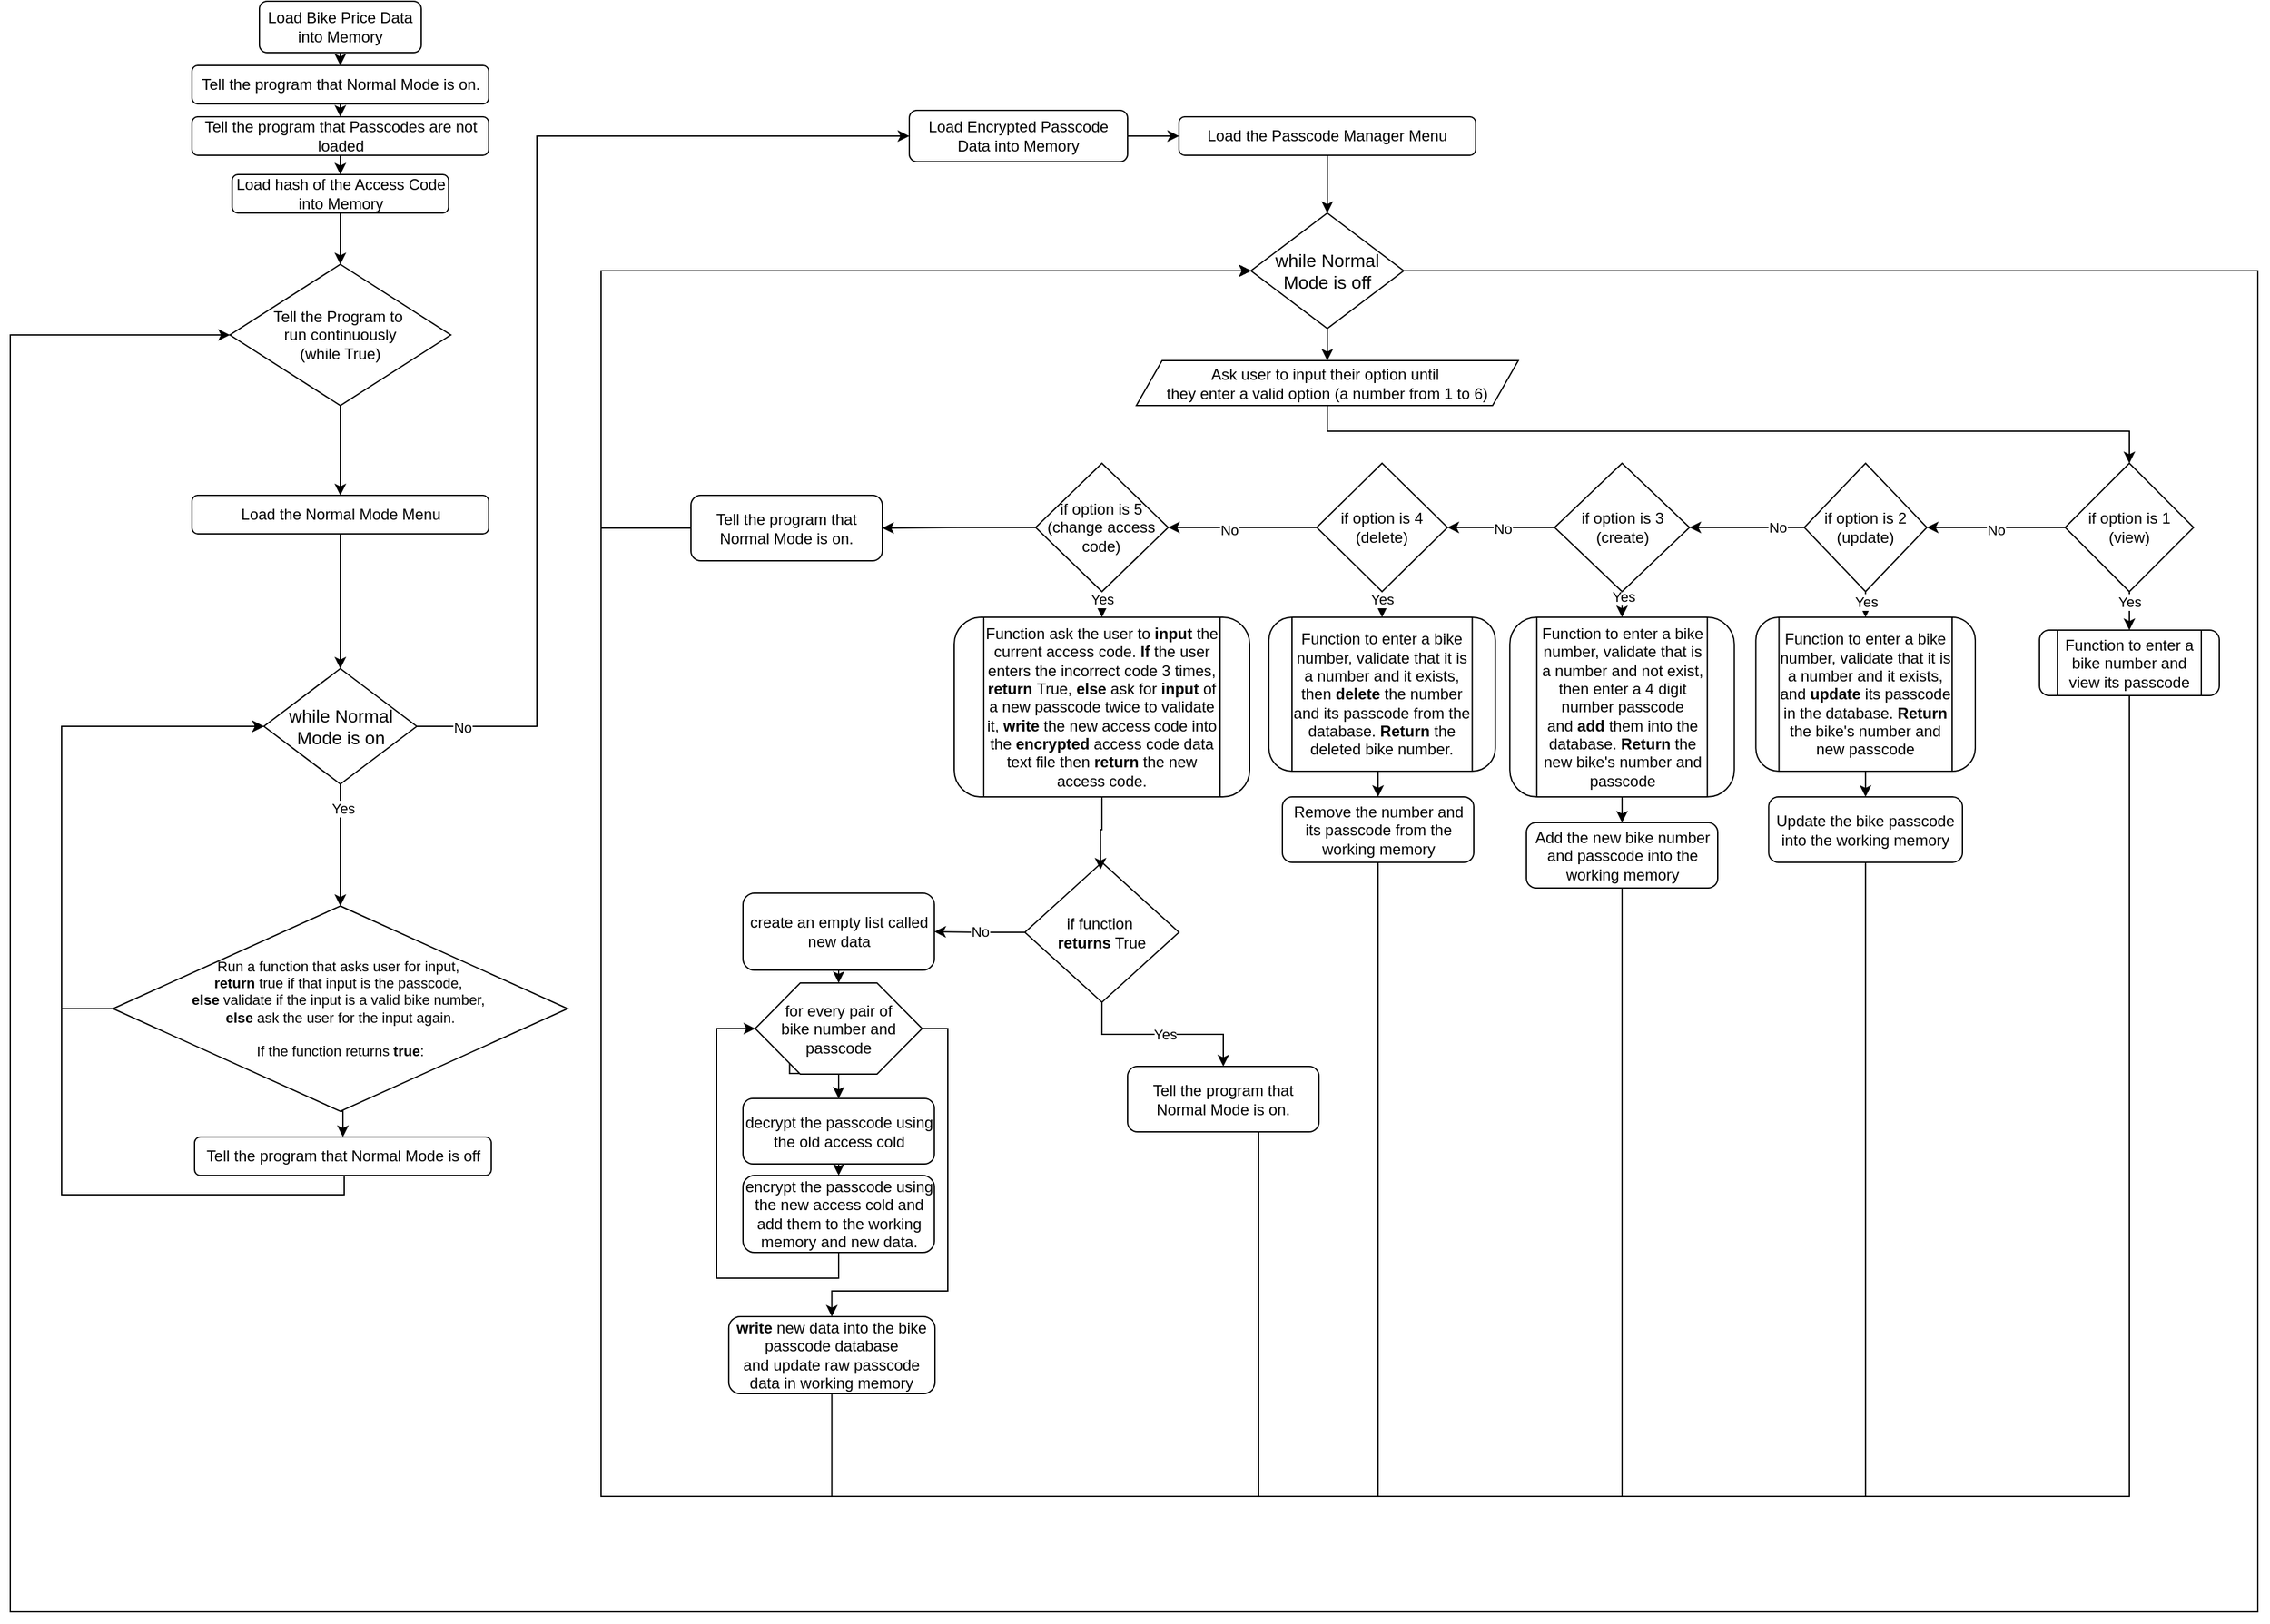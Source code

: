 <mxfile version="24.7.16">
  <diagram id="C5RBs43oDa-KdzZeNtuy" name="Page-1">
    <mxGraphModel dx="3178" dy="1653" grid="1" gridSize="10" guides="1" tooltips="1" connect="1" arrows="1" fold="1" page="1" pageScale="1" pageWidth="827" pageHeight="1169" math="0" shadow="0">
      <root>
        <mxCell id="WIyWlLk6GJQsqaUBKTNV-0" />
        <mxCell id="WIyWlLk6GJQsqaUBKTNV-1" parent="WIyWlLk6GJQsqaUBKTNV-0" />
        <mxCell id="HIrjXlR3BVrKwoBECTqW-9" style="edgeStyle=orthogonalEdgeStyle;rounded=0;orthogonalLoop=1;jettySize=auto;html=1;exitX=0.5;exitY=1;exitDx=0;exitDy=0;entryX=0.5;entryY=0;entryDx=0;entryDy=0;" parent="WIyWlLk6GJQsqaUBKTNV-1" source="HIrjXlR3BVrKwoBECTqW-4" target="HIrjXlR3BVrKwoBECTqW-8" edge="1">
          <mxGeometry relative="1" as="geometry" />
        </mxCell>
        <mxCell id="HIrjXlR3BVrKwoBECTqW-4" value="&lt;div style=&quot;font-size: 12px;&quot;&gt;&lt;font style=&quot;font-size: 12px;&quot;&gt;Tell the Program to&amp;nbsp;&lt;/font&gt;&lt;/div&gt;&lt;div style=&quot;font-size: 12px;&quot;&gt;&lt;font style=&quot;font-size: 12px;&quot;&gt;run continuously&lt;/font&gt;&lt;/div&gt;&lt;div style=&quot;font-size: 12px;&quot;&gt;&lt;font style=&quot;font-size: 12px;&quot;&gt;&lt;font style=&quot;font-size: 12px;&quot;&gt;(while True)&lt;/font&gt;&lt;font style=&quot;font-size: 12px;&quot;&gt;&lt;br&gt;&lt;/font&gt;&lt;/font&gt;&lt;/div&gt;" style="rhombus;whiteSpace=wrap;html=1;fontSize=8;" parent="WIyWlLk6GJQsqaUBKTNV-1" vertex="1">
          <mxGeometry x="251" y="320" width="172" height="110" as="geometry" />
        </mxCell>
        <mxCell id="HIrjXlR3BVrKwoBECTqW-11" style="edgeStyle=orthogonalEdgeStyle;rounded=0;orthogonalLoop=1;jettySize=auto;html=1;exitX=0.5;exitY=1;exitDx=0;exitDy=0;entryX=0.5;entryY=0;entryDx=0;entryDy=0;" parent="WIyWlLk6GJQsqaUBKTNV-1" source="HIrjXlR3BVrKwoBECTqW-8" target="HIrjXlR3BVrKwoBECTqW-10" edge="1">
          <mxGeometry relative="1" as="geometry" />
        </mxCell>
        <mxCell id="HIrjXlR3BVrKwoBECTqW-8" value="Load the Normal Mode Menu" style="rounded=1;whiteSpace=wrap;html=1;" parent="WIyWlLk6GJQsqaUBKTNV-1" vertex="1">
          <mxGeometry x="221.5" y="500" width="231" height="30" as="geometry" />
        </mxCell>
        <mxCell id="HIrjXlR3BVrKwoBECTqW-116" style="edgeStyle=orthogonalEdgeStyle;rounded=0;orthogonalLoop=1;jettySize=auto;html=1;exitX=1;exitY=0.5;exitDx=0;exitDy=0;entryX=0;entryY=0.5;entryDx=0;entryDy=0;" parent="WIyWlLk6GJQsqaUBKTNV-1" source="HIrjXlR3BVrKwoBECTqW-10" target="HIrjXlR3BVrKwoBECTqW-115" edge="1">
          <mxGeometry relative="1" as="geometry">
            <Array as="points">
              <mxPoint x="490" y="680" />
              <mxPoint x="490" y="220" />
            </Array>
          </mxGeometry>
        </mxCell>
        <mxCell id="fzmt7UQQ4SGqhCcK_248-124" value="No" style="edgeLabel;html=1;align=center;verticalAlign=middle;resizable=0;points=[];" vertex="1" connectable="0" parent="HIrjXlR3BVrKwoBECTqW-116">
          <mxGeometry x="-0.917" y="-1" relative="1" as="geometry">
            <mxPoint as="offset" />
          </mxGeometry>
        </mxCell>
        <mxCell id="fzmt7UQQ4SGqhCcK_248-6" style="edgeStyle=orthogonalEdgeStyle;rounded=0;orthogonalLoop=1;jettySize=auto;html=1;exitX=0.5;exitY=1;exitDx=0;exitDy=0;entryX=0.5;entryY=0;entryDx=0;entryDy=0;" edge="1" parent="WIyWlLk6GJQsqaUBKTNV-1" source="HIrjXlR3BVrKwoBECTqW-10" target="HIrjXlR3BVrKwoBECTqW-95">
          <mxGeometry relative="1" as="geometry" />
        </mxCell>
        <mxCell id="fzmt7UQQ4SGqhCcK_248-97" value="Yes" style="edgeLabel;html=1;align=center;verticalAlign=middle;resizable=0;points=[];" vertex="1" connectable="0" parent="fzmt7UQQ4SGqhCcK_248-6">
          <mxGeometry x="-0.604" y="2" relative="1" as="geometry">
            <mxPoint as="offset" />
          </mxGeometry>
        </mxCell>
        <mxCell id="HIrjXlR3BVrKwoBECTqW-10" value="&lt;font style=&quot;font-size: 14px;&quot;&gt;while Normal Mode is on&lt;br&gt;&lt;/font&gt;" style="rhombus;whiteSpace=wrap;html=1;fontSize=8;" parent="WIyWlLk6GJQsqaUBKTNV-1" vertex="1">
          <mxGeometry x="277.5" y="635" width="119" height="90" as="geometry" />
        </mxCell>
        <mxCell id="HIrjXlR3BVrKwoBECTqW-99" style="edgeStyle=orthogonalEdgeStyle;rounded=0;orthogonalLoop=1;jettySize=auto;html=1;exitX=0.5;exitY=1;exitDx=0;exitDy=0;entryX=0.5;entryY=0;entryDx=0;entryDy=0;" parent="WIyWlLk6GJQsqaUBKTNV-1" source="HIrjXlR3BVrKwoBECTqW-95" target="HIrjXlR3BVrKwoBECTqW-98" edge="1">
          <mxGeometry relative="1" as="geometry" />
        </mxCell>
        <mxCell id="HIrjXlR3BVrKwoBECTqW-113" style="edgeStyle=orthogonalEdgeStyle;rounded=0;orthogonalLoop=1;jettySize=auto;html=1;exitX=0;exitY=0.5;exitDx=0;exitDy=0;entryX=0;entryY=0.5;entryDx=0;entryDy=0;" parent="WIyWlLk6GJQsqaUBKTNV-1" source="HIrjXlR3BVrKwoBECTqW-95" target="HIrjXlR3BVrKwoBECTqW-10" edge="1">
          <mxGeometry relative="1" as="geometry">
            <Array as="points">
              <mxPoint x="120" y="900" />
              <mxPoint x="120" y="680" />
            </Array>
          </mxGeometry>
        </mxCell>
        <mxCell id="HIrjXlR3BVrKwoBECTqW-95" value="&lt;div style=&quot;font-size: 11px;&quot;&gt;&lt;font style=&quot;font-size: 11px;&quot;&gt;Run a function that asks user for input,&amp;nbsp;&lt;/font&gt;&lt;/div&gt;&lt;div style=&quot;font-size: 11px;&quot;&gt;&lt;font style=&quot;font-size: 11px;&quot;&gt;&lt;b&gt;return &lt;/b&gt;true if that input is the passcode,&amp;nbsp;&lt;/font&gt;&lt;/div&gt;&lt;div style=&quot;font-size: 11px;&quot;&gt;&lt;font style=&quot;font-size: 11px;&quot;&gt;&lt;b&gt;else &lt;/b&gt;validate if the input is a valid bike number,&amp;nbsp;&lt;/font&gt;&lt;/div&gt;&lt;div style=&quot;font-size: 11px;&quot;&gt;&lt;font style=&quot;font-size: 11px;&quot;&gt;&lt;b&gt;else &lt;/b&gt;ask the user for the input again.&lt;/font&gt;&lt;/div&gt;&lt;div style=&quot;font-size: 11px;&quot;&gt;&lt;font style=&quot;font-size: 11px;&quot;&gt;&lt;br&gt;&lt;/font&gt;&lt;/div&gt;&lt;div style=&quot;font-size: 11px;&quot;&gt;&lt;font style=&quot;font-size: 11px;&quot;&gt;&lt;font style=&quot;font-size: 11px;&quot;&gt;If the function returns&lt;b&gt; true&lt;/b&gt;:&lt;/font&gt;&lt;font style=&quot;font-size: 11px;&quot;&gt;&lt;br&gt;&lt;/font&gt;&lt;/font&gt;&lt;/div&gt;" style="rhombus;whiteSpace=wrap;html=1;fontSize=8;" parent="WIyWlLk6GJQsqaUBKTNV-1" vertex="1">
          <mxGeometry x="160" y="820" width="354" height="160" as="geometry" />
        </mxCell>
        <mxCell id="HIrjXlR3BVrKwoBECTqW-114" style="edgeStyle=orthogonalEdgeStyle;rounded=0;orthogonalLoop=1;jettySize=auto;html=1;exitX=0.5;exitY=1;exitDx=0;exitDy=0;entryX=0;entryY=0.5;entryDx=0;entryDy=0;" parent="WIyWlLk6GJQsqaUBKTNV-1" target="HIrjXlR3BVrKwoBECTqW-10" edge="1">
          <mxGeometry relative="1" as="geometry">
            <mxPoint x="259.98" y="555" as="targetPoint" />
            <mxPoint x="318.98" y="1025" as="sourcePoint" />
            <Array as="points">
              <mxPoint x="340" y="1025" />
              <mxPoint x="340" y="1045" />
              <mxPoint x="120" y="1045" />
              <mxPoint x="120" y="680" />
            </Array>
          </mxGeometry>
        </mxCell>
        <mxCell id="HIrjXlR3BVrKwoBECTqW-98" value="Tell the program that Normal Mode is off" style="rounded=1;whiteSpace=wrap;html=1;" parent="WIyWlLk6GJQsqaUBKTNV-1" vertex="1">
          <mxGeometry x="223.5" y="1000" width="231" height="30" as="geometry" />
        </mxCell>
        <mxCell id="fzmt7UQQ4SGqhCcK_248-114" style="edgeStyle=orthogonalEdgeStyle;rounded=0;orthogonalLoop=1;jettySize=auto;html=1;exitX=1;exitY=0.5;exitDx=0;exitDy=0;entryX=0;entryY=0.5;entryDx=0;entryDy=0;" edge="1" parent="WIyWlLk6GJQsqaUBKTNV-1" source="HIrjXlR3BVrKwoBECTqW-115" target="fzmt7UQQ4SGqhCcK_248-7">
          <mxGeometry relative="1" as="geometry" />
        </mxCell>
        <mxCell id="HIrjXlR3BVrKwoBECTqW-115" value="Load Encrypted Passcode Data into Memory" style="rounded=1;whiteSpace=wrap;html=1;" parent="WIyWlLk6GJQsqaUBKTNV-1" vertex="1">
          <mxGeometry x="780" y="200" width="170" height="40" as="geometry" />
        </mxCell>
        <mxCell id="fzmt7UQQ4SGqhCcK_248-5" style="edgeStyle=orthogonalEdgeStyle;rounded=0;orthogonalLoop=1;jettySize=auto;html=1;exitX=0.5;exitY=1;exitDx=0;exitDy=0;entryX=0.5;entryY=0;entryDx=0;entryDy=0;" edge="1" parent="WIyWlLk6GJQsqaUBKTNV-1" source="fzmt7UQQ4SGqhCcK_248-1" target="fzmt7UQQ4SGqhCcK_248-4">
          <mxGeometry relative="1" as="geometry" />
        </mxCell>
        <mxCell id="fzmt7UQQ4SGqhCcK_248-132" style="edgeStyle=orthogonalEdgeStyle;rounded=0;orthogonalLoop=1;jettySize=auto;html=1;exitX=1;exitY=0.5;exitDx=0;exitDy=0;entryX=0;entryY=0.5;entryDx=0;entryDy=0;" edge="1" parent="WIyWlLk6GJQsqaUBKTNV-1" source="fzmt7UQQ4SGqhCcK_248-1" target="HIrjXlR3BVrKwoBECTqW-4">
          <mxGeometry relative="1" as="geometry">
            <Array as="points">
              <mxPoint x="1830" y="325" />
              <mxPoint x="1830" y="1370" />
              <mxPoint x="80" y="1370" />
              <mxPoint x="80" y="375" />
            </Array>
          </mxGeometry>
        </mxCell>
        <mxCell id="fzmt7UQQ4SGqhCcK_248-1" value="&lt;font style=&quot;font-size: 14px;&quot;&gt;while Normal Mode is off&lt;br&gt;&lt;/font&gt;" style="rhombus;whiteSpace=wrap;html=1;fontSize=8;" vertex="1" parent="WIyWlLk6GJQsqaUBKTNV-1">
          <mxGeometry x="1046" y="280" width="119" height="90" as="geometry" />
        </mxCell>
        <mxCell id="fzmt7UQQ4SGqhCcK_248-11" style="edgeStyle=orthogonalEdgeStyle;rounded=0;orthogonalLoop=1;jettySize=auto;html=1;exitX=0.5;exitY=1;exitDx=0;exitDy=0;entryX=0.5;entryY=0;entryDx=0;entryDy=0;" edge="1" parent="WIyWlLk6GJQsqaUBKTNV-1" source="fzmt7UQQ4SGqhCcK_248-4" target="fzmt7UQQ4SGqhCcK_248-10">
          <mxGeometry relative="1" as="geometry">
            <Array as="points">
              <mxPoint x="1106" y="450" />
              <mxPoint x="1730" y="450" />
            </Array>
          </mxGeometry>
        </mxCell>
        <mxCell id="fzmt7UQQ4SGqhCcK_248-4" value="&lt;div&gt;Ask user to input their option until&amp;nbsp;&lt;/div&gt;&lt;div&gt;they enter a valid option (a number from 1 to 6)&lt;br&gt;&lt;/div&gt;" style="shape=parallelogram;perimeter=parallelogramPerimeter;whiteSpace=wrap;html=1;fixedSize=1;" vertex="1" parent="WIyWlLk6GJQsqaUBKTNV-1">
          <mxGeometry x="956.81" y="395" width="297.37" height="35" as="geometry" />
        </mxCell>
        <mxCell id="fzmt7UQQ4SGqhCcK_248-9" style="edgeStyle=orthogonalEdgeStyle;rounded=0;orthogonalLoop=1;jettySize=auto;html=1;exitX=0.5;exitY=1;exitDx=0;exitDy=0;" edge="1" parent="WIyWlLk6GJQsqaUBKTNV-1" source="fzmt7UQQ4SGqhCcK_248-7" target="fzmt7UQQ4SGqhCcK_248-1">
          <mxGeometry relative="1" as="geometry" />
        </mxCell>
        <mxCell id="fzmt7UQQ4SGqhCcK_248-7" value="Load the Passcode Manager Menu" style="rounded=1;whiteSpace=wrap;html=1;" vertex="1" parent="WIyWlLk6GJQsqaUBKTNV-1">
          <mxGeometry x="989.99" y="205" width="231" height="30" as="geometry" />
        </mxCell>
        <mxCell id="fzmt7UQQ4SGqhCcK_248-13" style="edgeStyle=orthogonalEdgeStyle;rounded=0;orthogonalLoop=1;jettySize=auto;html=1;exitX=0;exitY=0.5;exitDx=0;exitDy=0;entryX=1;entryY=0.5;entryDx=0;entryDy=0;" edge="1" parent="WIyWlLk6GJQsqaUBKTNV-1" source="fzmt7UQQ4SGqhCcK_248-10" target="fzmt7UQQ4SGqhCcK_248-12">
          <mxGeometry relative="1" as="geometry" />
        </mxCell>
        <mxCell id="fzmt7UQQ4SGqhCcK_248-102" value="No" style="edgeLabel;html=1;align=center;verticalAlign=middle;resizable=0;points=[];" vertex="1" connectable="0" parent="fzmt7UQQ4SGqhCcK_248-13">
          <mxGeometry x="0.007" y="2" relative="1" as="geometry">
            <mxPoint as="offset" />
          </mxGeometry>
        </mxCell>
        <mxCell id="fzmt7UQQ4SGqhCcK_248-25" style="edgeStyle=orthogonalEdgeStyle;rounded=0;orthogonalLoop=1;jettySize=auto;html=1;exitX=0.5;exitY=1;exitDx=0;exitDy=0;entryX=0.5;entryY=0;entryDx=0;entryDy=0;" edge="1" parent="WIyWlLk6GJQsqaUBKTNV-1" source="fzmt7UQQ4SGqhCcK_248-10" target="fzmt7UQQ4SGqhCcK_248-22">
          <mxGeometry relative="1" as="geometry" />
        </mxCell>
        <mxCell id="fzmt7UQQ4SGqhCcK_248-103" value="Yes" style="edgeLabel;html=1;align=center;verticalAlign=middle;resizable=0;points=[];" vertex="1" connectable="0" parent="fzmt7UQQ4SGqhCcK_248-25">
          <mxGeometry x="-0.51" relative="1" as="geometry">
            <mxPoint as="offset" />
          </mxGeometry>
        </mxCell>
        <mxCell id="fzmt7UQQ4SGqhCcK_248-10" value="if option is 1&lt;br&gt;(view)" style="rhombus;whiteSpace=wrap;html=1;" vertex="1" parent="WIyWlLk6GJQsqaUBKTNV-1">
          <mxGeometry x="1680" y="475" width="100" height="100" as="geometry" />
        </mxCell>
        <mxCell id="fzmt7UQQ4SGqhCcK_248-18" style="edgeStyle=orthogonalEdgeStyle;rounded=0;orthogonalLoop=1;jettySize=auto;html=1;exitX=0;exitY=0.5;exitDx=0;exitDy=0;entryX=1;entryY=0.5;entryDx=0;entryDy=0;" edge="1" parent="WIyWlLk6GJQsqaUBKTNV-1" source="fzmt7UQQ4SGqhCcK_248-12" target="fzmt7UQQ4SGqhCcK_248-14">
          <mxGeometry relative="1" as="geometry" />
        </mxCell>
        <mxCell id="fzmt7UQQ4SGqhCcK_248-101" value="No" style="edgeLabel;html=1;align=center;verticalAlign=middle;resizable=0;points=[];" vertex="1" connectable="0" parent="fzmt7UQQ4SGqhCcK_248-18">
          <mxGeometry x="-0.54" relative="1" as="geometry">
            <mxPoint x="-1" as="offset" />
          </mxGeometry>
        </mxCell>
        <mxCell id="fzmt7UQQ4SGqhCcK_248-31" style="edgeStyle=orthogonalEdgeStyle;rounded=0;orthogonalLoop=1;jettySize=auto;html=1;exitX=0.5;exitY=1;exitDx=0;exitDy=0;entryX=0.5;entryY=0;entryDx=0;entryDy=0;" edge="1" parent="WIyWlLk6GJQsqaUBKTNV-1" source="fzmt7UQQ4SGqhCcK_248-12" target="fzmt7UQQ4SGqhCcK_248-27">
          <mxGeometry relative="1" as="geometry" />
        </mxCell>
        <mxCell id="fzmt7UQQ4SGqhCcK_248-104" value="Yes" style="edgeLabel;html=1;align=center;verticalAlign=middle;resizable=0;points=[];" vertex="1" connectable="0" parent="fzmt7UQQ4SGqhCcK_248-31">
          <mxGeometry x="-0.265" relative="1" as="geometry">
            <mxPoint as="offset" />
          </mxGeometry>
        </mxCell>
        <mxCell id="fzmt7UQQ4SGqhCcK_248-12" value="if option is 2&lt;br&gt;(update)" style="rhombus;whiteSpace=wrap;html=1;" vertex="1" parent="WIyWlLk6GJQsqaUBKTNV-1">
          <mxGeometry x="1476.89" y="475" width="95.41" height="100" as="geometry" />
        </mxCell>
        <mxCell id="fzmt7UQQ4SGqhCcK_248-19" style="edgeStyle=orthogonalEdgeStyle;rounded=0;orthogonalLoop=1;jettySize=auto;html=1;exitX=0;exitY=0.5;exitDx=0;exitDy=0;entryX=1;entryY=0.5;entryDx=0;entryDy=0;" edge="1" parent="WIyWlLk6GJQsqaUBKTNV-1" source="fzmt7UQQ4SGqhCcK_248-14" target="fzmt7UQQ4SGqhCcK_248-15">
          <mxGeometry relative="1" as="geometry" />
        </mxCell>
        <mxCell id="fzmt7UQQ4SGqhCcK_248-98" value="No" style="edgeLabel;html=1;align=center;verticalAlign=middle;resizable=0;points=[];" vertex="1" connectable="0" parent="fzmt7UQQ4SGqhCcK_248-19">
          <mxGeometry x="-0.035" y="1" relative="1" as="geometry">
            <mxPoint as="offset" />
          </mxGeometry>
        </mxCell>
        <mxCell id="fzmt7UQQ4SGqhCcK_248-35" style="edgeStyle=orthogonalEdgeStyle;rounded=0;orthogonalLoop=1;jettySize=auto;html=1;exitX=0.5;exitY=1;exitDx=0;exitDy=0;entryX=0.5;entryY=0;entryDx=0;entryDy=0;" edge="1" parent="WIyWlLk6GJQsqaUBKTNV-1" source="fzmt7UQQ4SGqhCcK_248-14" target="fzmt7UQQ4SGqhCcK_248-34">
          <mxGeometry relative="1" as="geometry" />
        </mxCell>
        <mxCell id="fzmt7UQQ4SGqhCcK_248-105" value="Yes" style="edgeLabel;html=1;align=center;verticalAlign=middle;resizable=0;points=[];" vertex="1" connectable="0" parent="fzmt7UQQ4SGqhCcK_248-35">
          <mxGeometry x="-0.618" y="1" relative="1" as="geometry">
            <mxPoint as="offset" />
          </mxGeometry>
        </mxCell>
        <mxCell id="fzmt7UQQ4SGqhCcK_248-14" value="if option is 3&lt;br&gt;(create)" style="rhombus;whiteSpace=wrap;html=1;" vertex="1" parent="WIyWlLk6GJQsqaUBKTNV-1">
          <mxGeometry x="1282.5" y="475" width="105" height="100" as="geometry" />
        </mxCell>
        <mxCell id="fzmt7UQQ4SGqhCcK_248-40" style="edgeStyle=orthogonalEdgeStyle;rounded=0;orthogonalLoop=1;jettySize=auto;html=1;exitX=0.5;exitY=1;exitDx=0;exitDy=0;entryX=0.5;entryY=0;entryDx=0;entryDy=0;" edge="1" parent="WIyWlLk6GJQsqaUBKTNV-1" source="fzmt7UQQ4SGqhCcK_248-15" target="fzmt7UQQ4SGqhCcK_248-39">
          <mxGeometry relative="1" as="geometry" />
        </mxCell>
        <mxCell id="fzmt7UQQ4SGqhCcK_248-106" value="Yes" style="edgeLabel;html=1;align=center;verticalAlign=middle;resizable=0;points=[];" vertex="1" connectable="0" parent="fzmt7UQQ4SGqhCcK_248-40">
          <mxGeometry x="-0.382" relative="1" as="geometry">
            <mxPoint as="offset" />
          </mxGeometry>
        </mxCell>
        <mxCell id="fzmt7UQQ4SGqhCcK_248-44" style="edgeStyle=orthogonalEdgeStyle;rounded=0;orthogonalLoop=1;jettySize=auto;html=1;exitX=0;exitY=0.5;exitDx=0;exitDy=0;entryX=1;entryY=0.5;entryDx=0;entryDy=0;" edge="1" parent="WIyWlLk6GJQsqaUBKTNV-1" source="fzmt7UQQ4SGqhCcK_248-15" target="fzmt7UQQ4SGqhCcK_248-16">
          <mxGeometry relative="1" as="geometry" />
        </mxCell>
        <mxCell id="fzmt7UQQ4SGqhCcK_248-99" value="No" style="edgeLabel;html=1;align=center;verticalAlign=middle;resizable=0;points=[];" vertex="1" connectable="0" parent="fzmt7UQQ4SGqhCcK_248-44">
          <mxGeometry x="0.175" y="2" relative="1" as="geometry">
            <mxPoint as="offset" />
          </mxGeometry>
        </mxCell>
        <mxCell id="fzmt7UQQ4SGqhCcK_248-15" value="if option is 4&lt;br&gt;(delete)" style="rhombus;whiteSpace=wrap;html=1;" vertex="1" parent="WIyWlLk6GJQsqaUBKTNV-1">
          <mxGeometry x="1097.24" y="475" width="101.84" height="100" as="geometry" />
        </mxCell>
        <mxCell id="fzmt7UQQ4SGqhCcK_248-66" style="edgeStyle=orthogonalEdgeStyle;rounded=0;orthogonalLoop=1;jettySize=auto;html=1;exitX=0.5;exitY=1;exitDx=0;exitDy=0;entryX=0.5;entryY=0;entryDx=0;entryDy=0;" edge="1" parent="WIyWlLk6GJQsqaUBKTNV-1" source="fzmt7UQQ4SGqhCcK_248-16" target="fzmt7UQQ4SGqhCcK_248-51">
          <mxGeometry relative="1" as="geometry" />
        </mxCell>
        <mxCell id="fzmt7UQQ4SGqhCcK_248-107" value="Yes" style="edgeLabel;html=1;align=center;verticalAlign=middle;resizable=0;points=[];" vertex="1" connectable="0" parent="fzmt7UQQ4SGqhCcK_248-66">
          <mxGeometry x="-0.382" relative="1" as="geometry">
            <mxPoint as="offset" />
          </mxGeometry>
        </mxCell>
        <mxCell id="fzmt7UQQ4SGqhCcK_248-129" style="edgeStyle=orthogonalEdgeStyle;rounded=0;orthogonalLoop=1;jettySize=auto;html=1;exitX=0;exitY=0.5;exitDx=0;exitDy=0;entryX=1;entryY=0.5;entryDx=0;entryDy=0;" edge="1" parent="WIyWlLk6GJQsqaUBKTNV-1" source="fzmt7UQQ4SGqhCcK_248-16" target="fzmt7UQQ4SGqhCcK_248-128">
          <mxGeometry relative="1" as="geometry" />
        </mxCell>
        <mxCell id="fzmt7UQQ4SGqhCcK_248-16" value="&lt;div&gt;if option is 5&lt;/div&gt;&lt;div&gt;(change access code)&lt;br&gt;&lt;/div&gt;" style="rhombus;whiteSpace=wrap;html=1;" vertex="1" parent="WIyWlLk6GJQsqaUBKTNV-1">
          <mxGeometry x="878.41" y="475" width="103.19" height="100" as="geometry" />
        </mxCell>
        <mxCell id="fzmt7UQQ4SGqhCcK_248-117" style="edgeStyle=orthogonalEdgeStyle;rounded=0;orthogonalLoop=1;jettySize=auto;html=1;exitX=0.5;exitY=1;exitDx=0;exitDy=0;entryX=0;entryY=0.5;entryDx=0;entryDy=0;" edge="1" parent="WIyWlLk6GJQsqaUBKTNV-1" source="fzmt7UQQ4SGqhCcK_248-22" target="fzmt7UQQ4SGqhCcK_248-1">
          <mxGeometry relative="1" as="geometry">
            <Array as="points">
              <mxPoint x="1730" y="1280" />
              <mxPoint x="540" y="1280" />
              <mxPoint x="540" y="325" />
            </Array>
          </mxGeometry>
        </mxCell>
        <mxCell id="fzmt7UQQ4SGqhCcK_248-22" value="Function to enter a bike number and view its passcode" style="rounded=1;whiteSpace=wrap;html=1;shape=process;backgroundOutline=1;" vertex="1" parent="WIyWlLk6GJQsqaUBKTNV-1">
          <mxGeometry x="1660" y="605" width="140" height="51" as="geometry" />
        </mxCell>
        <mxCell id="fzmt7UQQ4SGqhCcK_248-30" style="edgeStyle=orthogonalEdgeStyle;rounded=0;orthogonalLoop=1;jettySize=auto;html=1;exitX=0.5;exitY=1;exitDx=0;exitDy=0;entryX=0.5;entryY=0;entryDx=0;entryDy=0;" edge="1" parent="WIyWlLk6GJQsqaUBKTNV-1" source="fzmt7UQQ4SGqhCcK_248-27" target="fzmt7UQQ4SGqhCcK_248-29">
          <mxGeometry relative="1" as="geometry" />
        </mxCell>
        <mxCell id="fzmt7UQQ4SGqhCcK_248-27" value="Function to enter a bike number, validate that it is a number and it exists, and &lt;b&gt;update&lt;/b&gt; its passcode&lt;b&gt; &lt;/b&gt;in&lt;b&gt; &lt;/b&gt;the database. &lt;b&gt;Return&lt;/b&gt; the bike&#39;s number and new passcode " style="rounded=1;whiteSpace=wrap;html=1;shape=process;backgroundOutline=1;" vertex="1" parent="WIyWlLk6GJQsqaUBKTNV-1">
          <mxGeometry x="1439.18" y="595" width="170.82" height="120" as="geometry" />
        </mxCell>
        <mxCell id="fzmt7UQQ4SGqhCcK_248-118" style="edgeStyle=orthogonalEdgeStyle;rounded=0;orthogonalLoop=1;jettySize=auto;html=1;exitX=0.5;exitY=1;exitDx=0;exitDy=0;entryX=0;entryY=0.5;entryDx=0;entryDy=0;" edge="1" parent="WIyWlLk6GJQsqaUBKTNV-1" source="fzmt7UQQ4SGqhCcK_248-29" target="fzmt7UQQ4SGqhCcK_248-1">
          <mxGeometry relative="1" as="geometry">
            <Array as="points">
              <mxPoint x="1525" y="1280" />
              <mxPoint x="540" y="1280" />
              <mxPoint x="540" y="325" />
            </Array>
          </mxGeometry>
        </mxCell>
        <mxCell id="fzmt7UQQ4SGqhCcK_248-29" value="Update the bike passcode into the working memory" style="rounded=1;whiteSpace=wrap;html=1;" vertex="1" parent="WIyWlLk6GJQsqaUBKTNV-1">
          <mxGeometry x="1449.18" y="735" width="150.82" height="51" as="geometry" />
        </mxCell>
        <mxCell id="fzmt7UQQ4SGqhCcK_248-37" style="edgeStyle=orthogonalEdgeStyle;rounded=0;orthogonalLoop=1;jettySize=auto;html=1;exitX=0.5;exitY=1;exitDx=0;exitDy=0;entryX=0.5;entryY=0;entryDx=0;entryDy=0;" edge="1" parent="WIyWlLk6GJQsqaUBKTNV-1" source="fzmt7UQQ4SGqhCcK_248-34" target="fzmt7UQQ4SGqhCcK_248-36">
          <mxGeometry relative="1" as="geometry" />
        </mxCell>
        <mxCell id="fzmt7UQQ4SGqhCcK_248-34" value="Function to enter a bike number, validate that is a number and not exist, then enter a 4 digit number passcode and&amp;nbsp;&lt;b&gt;add&lt;/b&gt; them into the database. &lt;b&gt;Return&lt;/b&gt; the new bike&#39;s number and passcode   " style="rounded=1;whiteSpace=wrap;html=1;shape=process;backgroundOutline=1;" vertex="1" parent="WIyWlLk6GJQsqaUBKTNV-1">
          <mxGeometry x="1247.62" y="595" width="174.75" height="140" as="geometry" />
        </mxCell>
        <mxCell id="fzmt7UQQ4SGqhCcK_248-122" style="edgeStyle=orthogonalEdgeStyle;rounded=0;orthogonalLoop=1;jettySize=auto;html=1;exitX=0.5;exitY=1;exitDx=0;exitDy=0;entryX=0;entryY=0.5;entryDx=0;entryDy=0;" edge="1" parent="WIyWlLk6GJQsqaUBKTNV-1" source="fzmt7UQQ4SGqhCcK_248-36" target="fzmt7UQQ4SGqhCcK_248-1">
          <mxGeometry relative="1" as="geometry">
            <Array as="points">
              <mxPoint x="1335" y="1280" />
              <mxPoint x="540" y="1280" />
              <mxPoint x="540" y="325" />
            </Array>
          </mxGeometry>
        </mxCell>
        <mxCell id="fzmt7UQQ4SGqhCcK_248-36" value="Add the new bike number and passcode into the working memory" style="rounded=1;whiteSpace=wrap;html=1;" vertex="1" parent="WIyWlLk6GJQsqaUBKTNV-1">
          <mxGeometry x="1260.5" y="755" width="149" height="51" as="geometry" />
        </mxCell>
        <mxCell id="fzmt7UQQ4SGqhCcK_248-43" style="edgeStyle=orthogonalEdgeStyle;rounded=0;orthogonalLoop=1;jettySize=auto;html=1;exitX=0.5;exitY=1;exitDx=0;exitDy=0;entryX=0.5;entryY=0;entryDx=0;entryDy=0;" edge="1" parent="WIyWlLk6GJQsqaUBKTNV-1">
          <mxGeometry relative="1" as="geometry">
            <mxPoint x="1144.085" y="765" as="sourcePoint" />
            <mxPoint x="1140.93" y="785" as="targetPoint" />
          </mxGeometry>
        </mxCell>
        <mxCell id="fzmt7UQQ4SGqhCcK_248-120" style="edgeStyle=orthogonalEdgeStyle;rounded=0;orthogonalLoop=1;jettySize=auto;html=1;exitX=0.5;exitY=1;exitDx=0;exitDy=0;entryX=0.5;entryY=0;entryDx=0;entryDy=0;" edge="1" parent="WIyWlLk6GJQsqaUBKTNV-1" source="fzmt7UQQ4SGqhCcK_248-39" target="fzmt7UQQ4SGqhCcK_248-42">
          <mxGeometry relative="1" as="geometry" />
        </mxCell>
        <mxCell id="fzmt7UQQ4SGqhCcK_248-39" value="Function to enter a bike number, validate that it is a number and it exists, then &lt;b&gt;delete&lt;/b&gt; the number and its passcode from the database. &lt;b&gt;Return&lt;/b&gt; the deleted bike number.  " style="rounded=1;whiteSpace=wrap;html=1;shape=process;backgroundOutline=1;" vertex="1" parent="WIyWlLk6GJQsqaUBKTNV-1">
          <mxGeometry x="1060" y="595" width="176.31" height="120" as="geometry" />
        </mxCell>
        <mxCell id="fzmt7UQQ4SGqhCcK_248-121" style="edgeStyle=orthogonalEdgeStyle;rounded=0;orthogonalLoop=1;jettySize=auto;html=1;exitX=0.5;exitY=1;exitDx=0;exitDy=0;entryX=0;entryY=0.5;entryDx=0;entryDy=0;" edge="1" parent="WIyWlLk6GJQsqaUBKTNV-1" source="fzmt7UQQ4SGqhCcK_248-42" target="fzmt7UQQ4SGqhCcK_248-1">
          <mxGeometry relative="1" as="geometry">
            <Array as="points">
              <mxPoint x="1145" y="1280" />
              <mxPoint x="540" y="1280" />
              <mxPoint x="540" y="325" />
            </Array>
          </mxGeometry>
        </mxCell>
        <mxCell id="fzmt7UQQ4SGqhCcK_248-42" value="Remove the number and its passcode from the working memory" style="rounded=1;whiteSpace=wrap;html=1;" vertex="1" parent="WIyWlLk6GJQsqaUBKTNV-1">
          <mxGeometry x="1070.5" y="735" width="149" height="51" as="geometry" />
        </mxCell>
        <mxCell id="fzmt7UQQ4SGqhCcK_248-51" value="Function ask the user to &lt;b&gt;input&lt;/b&gt; the current access code.&lt;b&gt; If&lt;/b&gt; the user enters the incorrect code 3 times, &lt;b&gt;return &lt;/b&gt;True, &lt;b&gt;else &lt;/b&gt;ask for &lt;b&gt;input&lt;/b&gt; of a new passcode twice to validate it, &lt;b&gt;write&lt;/b&gt; the new access code into the &lt;b&gt;encrypted &lt;/b&gt;access code data text file then &lt;b&gt;return &lt;/b&gt;the new access code." style="rounded=1;whiteSpace=wrap;html=1;shape=process;backgroundOutline=1;" vertex="1" parent="WIyWlLk6GJQsqaUBKTNV-1">
          <mxGeometry x="815" y="595" width="230" height="140" as="geometry" />
        </mxCell>
        <mxCell id="fzmt7UQQ4SGqhCcK_248-70" style="edgeStyle=orthogonalEdgeStyle;rounded=0;orthogonalLoop=1;jettySize=auto;html=1;exitX=0.5;exitY=1;exitDx=0;exitDy=0;entryX=0.5;entryY=0;entryDx=0;entryDy=0;" edge="1" parent="WIyWlLk6GJQsqaUBKTNV-1" source="fzmt7UQQ4SGqhCcK_248-67" target="fzmt7UQQ4SGqhCcK_248-69">
          <mxGeometry relative="1" as="geometry" />
        </mxCell>
        <mxCell id="fzmt7UQQ4SGqhCcK_248-96" value="Yes" style="edgeLabel;html=1;align=center;verticalAlign=middle;resizable=0;points=[];" vertex="1" connectable="0" parent="fzmt7UQQ4SGqhCcK_248-70">
          <mxGeometry x="0.015" relative="1" as="geometry">
            <mxPoint as="offset" />
          </mxGeometry>
        </mxCell>
        <mxCell id="fzmt7UQQ4SGqhCcK_248-133" value="No" style="edgeStyle=orthogonalEdgeStyle;rounded=0;orthogonalLoop=1;jettySize=auto;html=1;exitX=0;exitY=0.5;exitDx=0;exitDy=0;" edge="1" parent="WIyWlLk6GJQsqaUBKTNV-1" source="fzmt7UQQ4SGqhCcK_248-67" target="fzmt7UQQ4SGqhCcK_248-83">
          <mxGeometry relative="1" as="geometry" />
        </mxCell>
        <mxCell id="fzmt7UQQ4SGqhCcK_248-67" value="&lt;div&gt;if function&lt;b&gt;&amp;nbsp;&lt;/b&gt;&lt;/div&gt;&lt;div&gt;&lt;b&gt;returns&lt;/b&gt; True&lt;/div&gt;" style="rhombus;whiteSpace=wrap;html=1;" vertex="1" parent="WIyWlLk6GJQsqaUBKTNV-1">
          <mxGeometry x="870.01" y="786" width="120" height="109" as="geometry" />
        </mxCell>
        <mxCell id="fzmt7UQQ4SGqhCcK_248-125" style="edgeStyle=orthogonalEdgeStyle;rounded=0;orthogonalLoop=1;jettySize=auto;html=1;exitX=0.5;exitY=1;exitDx=0;exitDy=0;entryX=0;entryY=0.5;entryDx=0;entryDy=0;" edge="1" parent="WIyWlLk6GJQsqaUBKTNV-1" source="fzmt7UQQ4SGqhCcK_248-69" target="fzmt7UQQ4SGqhCcK_248-1">
          <mxGeometry relative="1" as="geometry">
            <Array as="points">
              <mxPoint x="1052" y="1280" />
              <mxPoint x="540" y="1280" />
              <mxPoint x="540" y="325" />
            </Array>
          </mxGeometry>
        </mxCell>
        <mxCell id="fzmt7UQQ4SGqhCcK_248-69" value="Tell the program that Normal Mode is on." style="rounded=1;whiteSpace=wrap;html=1;" vertex="1" parent="WIyWlLk6GJQsqaUBKTNV-1">
          <mxGeometry x="950" y="945" width="149" height="51" as="geometry" />
        </mxCell>
        <mxCell id="fzmt7UQQ4SGqhCcK_248-80" style="edgeStyle=orthogonalEdgeStyle;rounded=0;orthogonalLoop=1;jettySize=auto;html=1;exitX=0.118;exitY=1.009;exitDx=0;exitDy=0;entryX=0.5;entryY=0;entryDx=0;entryDy=0;exitPerimeter=0;" edge="1" parent="WIyWlLk6GJQsqaUBKTNV-1" source="fzmt7UQQ4SGqhCcK_248-76" target="fzmt7UQQ4SGqhCcK_248-78">
          <mxGeometry relative="1" as="geometry" />
        </mxCell>
        <mxCell id="fzmt7UQQ4SGqhCcK_248-108" style="edgeStyle=orthogonalEdgeStyle;rounded=0;orthogonalLoop=1;jettySize=auto;html=1;exitX=1;exitY=0.5;exitDx=0;exitDy=0;entryX=0.5;entryY=0;entryDx=0;entryDy=0;" edge="1" parent="WIyWlLk6GJQsqaUBKTNV-1" source="fzmt7UQQ4SGqhCcK_248-74" target="fzmt7UQQ4SGqhCcK_248-82">
          <mxGeometry relative="1" as="geometry">
            <Array as="points">
              <mxPoint x="810" y="915" />
              <mxPoint x="810" y="1120" />
              <mxPoint x="720" y="1120" />
            </Array>
          </mxGeometry>
        </mxCell>
        <mxCell id="fzmt7UQQ4SGqhCcK_248-74" value="&lt;p style=&quot;line-height: 0%;&quot;&gt;&lt;br&gt;&lt;/p&gt;" style="verticalLabelPosition=bottom;verticalAlign=top;html=1;shape=hexagon;perimeter=hexagonPerimeter2;arcSize=6;size=0.27;" vertex="1" parent="WIyWlLk6GJQsqaUBKTNV-1">
          <mxGeometry x="660.01" y="880" width="130" height="71" as="geometry" />
        </mxCell>
        <mxCell id="fzmt7UQQ4SGqhCcK_248-76" value="for every pair of bike number and passcode" style="text;html=1;align=center;verticalAlign=middle;whiteSpace=wrap;rounded=0;" vertex="1" parent="WIyWlLk6GJQsqaUBKTNV-1">
          <mxGeometry x="675.01" y="900.5" width="100" height="30" as="geometry" />
        </mxCell>
        <mxCell id="fzmt7UQQ4SGqhCcK_248-81" style="edgeStyle=orthogonalEdgeStyle;rounded=0;orthogonalLoop=1;jettySize=auto;html=1;exitX=0.5;exitY=1;exitDx=0;exitDy=0;entryX=0.5;entryY=0;entryDx=0;entryDy=0;" edge="1" parent="WIyWlLk6GJQsqaUBKTNV-1" source="fzmt7UQQ4SGqhCcK_248-78" target="fzmt7UQQ4SGqhCcK_248-79">
          <mxGeometry relative="1" as="geometry" />
        </mxCell>
        <mxCell id="fzmt7UQQ4SGqhCcK_248-78" value="decrypt the passcode using the old access cold" style="rounded=1;whiteSpace=wrap;html=1;" vertex="1" parent="WIyWlLk6GJQsqaUBKTNV-1">
          <mxGeometry x="650.51" y="970" width="149" height="51" as="geometry" />
        </mxCell>
        <mxCell id="fzmt7UQQ4SGqhCcK_248-91" style="edgeStyle=orthogonalEdgeStyle;rounded=0;orthogonalLoop=1;jettySize=auto;html=1;exitX=0.5;exitY=1;exitDx=0;exitDy=0;entryX=0;entryY=0.5;entryDx=0;entryDy=0;" edge="1" parent="WIyWlLk6GJQsqaUBKTNV-1" source="fzmt7UQQ4SGqhCcK_248-79" target="fzmt7UQQ4SGqhCcK_248-74">
          <mxGeometry relative="1" as="geometry">
            <Array as="points">
              <mxPoint x="725.01" y="1110" />
              <mxPoint x="630.01" y="1110" />
              <mxPoint x="630.01" y="916" />
            </Array>
          </mxGeometry>
        </mxCell>
        <mxCell id="fzmt7UQQ4SGqhCcK_248-79" value="encrypt the passcode using the new access cold and add them to the working memory and new data." style="rounded=1;whiteSpace=wrap;html=1;" vertex="1" parent="WIyWlLk6GJQsqaUBKTNV-1">
          <mxGeometry x="650.51" y="1030" width="149" height="60" as="geometry" />
        </mxCell>
        <mxCell id="fzmt7UQQ4SGqhCcK_248-136" style="edgeStyle=orthogonalEdgeStyle;rounded=0;orthogonalLoop=1;jettySize=auto;html=1;exitX=0.5;exitY=1;exitDx=0;exitDy=0;entryX=0;entryY=0.5;entryDx=0;entryDy=0;" edge="1" parent="WIyWlLk6GJQsqaUBKTNV-1" source="fzmt7UQQ4SGqhCcK_248-82" target="fzmt7UQQ4SGqhCcK_248-1">
          <mxGeometry relative="1" as="geometry">
            <Array as="points">
              <mxPoint x="720" y="1280" />
              <mxPoint x="540" y="1280" />
              <mxPoint x="540" y="325" />
            </Array>
          </mxGeometry>
        </mxCell>
        <mxCell id="fzmt7UQQ4SGqhCcK_248-82" value="&lt;div&gt;&lt;b&gt;write &lt;/b&gt;new data into the bike passcode database &lt;br&gt;&lt;/div&gt;&lt;div&gt;and update raw passcode data in working memory&lt;br&gt;&lt;/div&gt;" style="rounded=1;whiteSpace=wrap;html=1;" vertex="1" parent="WIyWlLk6GJQsqaUBKTNV-1">
          <mxGeometry x="639.42" y="1140" width="160.58" height="60" as="geometry" />
        </mxCell>
        <mxCell id="fzmt7UQQ4SGqhCcK_248-86" style="edgeStyle=orthogonalEdgeStyle;rounded=0;orthogonalLoop=1;jettySize=auto;html=1;exitX=0.5;exitY=1;exitDx=0;exitDy=0;entryX=0.5;entryY=0;entryDx=0;entryDy=0;" edge="1" parent="WIyWlLk6GJQsqaUBKTNV-1" source="fzmt7UQQ4SGqhCcK_248-83" target="fzmt7UQQ4SGqhCcK_248-74">
          <mxGeometry relative="1" as="geometry" />
        </mxCell>
        <mxCell id="fzmt7UQQ4SGqhCcK_248-83" value="create an empty list called new data" style="rounded=1;whiteSpace=wrap;html=1;" vertex="1" parent="WIyWlLk6GJQsqaUBKTNV-1">
          <mxGeometry x="650.51" y="810" width="149" height="60" as="geometry" />
        </mxCell>
        <mxCell id="fzmt7UQQ4SGqhCcK_248-94" style="edgeStyle=orthogonalEdgeStyle;rounded=0;orthogonalLoop=1;jettySize=auto;html=1;exitX=0.5;exitY=1;exitDx=0;exitDy=0;entryX=0.491;entryY=0.051;entryDx=0;entryDy=0;entryPerimeter=0;" edge="1" parent="WIyWlLk6GJQsqaUBKTNV-1" source="fzmt7UQQ4SGqhCcK_248-51" target="fzmt7UQQ4SGqhCcK_248-67">
          <mxGeometry relative="1" as="geometry" />
        </mxCell>
        <mxCell id="fzmt7UQQ4SGqhCcK_248-131" style="edgeStyle=orthogonalEdgeStyle;rounded=0;orthogonalLoop=1;jettySize=auto;html=1;exitX=0;exitY=0.5;exitDx=0;exitDy=0;entryX=0;entryY=0.5;entryDx=0;entryDy=0;" edge="1" parent="WIyWlLk6GJQsqaUBKTNV-1" source="fzmt7UQQ4SGqhCcK_248-128" target="fzmt7UQQ4SGqhCcK_248-1">
          <mxGeometry relative="1" as="geometry">
            <Array as="points">
              <mxPoint x="540" y="526" />
              <mxPoint x="540" y="325" />
            </Array>
          </mxGeometry>
        </mxCell>
        <mxCell id="fzmt7UQQ4SGqhCcK_248-128" value="Tell the program that Normal Mode is on." style="rounded=1;whiteSpace=wrap;html=1;" vertex="1" parent="WIyWlLk6GJQsqaUBKTNV-1">
          <mxGeometry x="610" y="500" width="149" height="51" as="geometry" />
        </mxCell>
        <mxCell id="fzmt7UQQ4SGqhCcK_248-138" style="edgeStyle=orthogonalEdgeStyle;rounded=0;orthogonalLoop=1;jettySize=auto;html=1;exitX=0.5;exitY=1;exitDx=0;exitDy=0;entryX=0.5;entryY=0;entryDx=0;entryDy=0;" edge="1" parent="WIyWlLk6GJQsqaUBKTNV-1" source="fzmt7UQQ4SGqhCcK_248-139" target="fzmt7UQQ4SGqhCcK_248-141">
          <mxGeometry relative="1" as="geometry" />
        </mxCell>
        <mxCell id="fzmt7UQQ4SGqhCcK_248-139" value="Load Bike Price Data into Memory" style="rounded=1;whiteSpace=wrap;html=1;" vertex="1" parent="WIyWlLk6GJQsqaUBKTNV-1">
          <mxGeometry x="274" y="115" width="126" height="40" as="geometry" />
        </mxCell>
        <mxCell id="fzmt7UQQ4SGqhCcK_248-140" style="edgeStyle=orthogonalEdgeStyle;rounded=0;orthogonalLoop=1;jettySize=auto;html=1;exitX=0.5;exitY=1;exitDx=0;exitDy=0;entryX=0.5;entryY=0;entryDx=0;entryDy=0;" edge="1" parent="WIyWlLk6GJQsqaUBKTNV-1" source="fzmt7UQQ4SGqhCcK_248-141" target="fzmt7UQQ4SGqhCcK_248-142">
          <mxGeometry relative="1" as="geometry" />
        </mxCell>
        <mxCell id="fzmt7UQQ4SGqhCcK_248-141" value="Tell the program that Normal Mode is on." style="rounded=1;whiteSpace=wrap;html=1;" vertex="1" parent="WIyWlLk6GJQsqaUBKTNV-1">
          <mxGeometry x="221.5" y="165" width="231" height="30" as="geometry" />
        </mxCell>
        <mxCell id="fzmt7UQQ4SGqhCcK_248-144" style="edgeStyle=orthogonalEdgeStyle;rounded=0;orthogonalLoop=1;jettySize=auto;html=1;exitX=0.5;exitY=1;exitDx=0;exitDy=0;entryX=0.5;entryY=0;entryDx=0;entryDy=0;" edge="1" parent="WIyWlLk6GJQsqaUBKTNV-1" source="fzmt7UQQ4SGqhCcK_248-142" target="fzmt7UQQ4SGqhCcK_248-143">
          <mxGeometry relative="1" as="geometry" />
        </mxCell>
        <mxCell id="fzmt7UQQ4SGqhCcK_248-142" value="Tell the program that Passcodes are not loaded" style="rounded=1;whiteSpace=wrap;html=1;" vertex="1" parent="WIyWlLk6GJQsqaUBKTNV-1">
          <mxGeometry x="221.5" y="205" width="231" height="30" as="geometry" />
        </mxCell>
        <mxCell id="fzmt7UQQ4SGqhCcK_248-146" style="edgeStyle=orthogonalEdgeStyle;rounded=0;orthogonalLoop=1;jettySize=auto;html=1;exitX=0.5;exitY=1;exitDx=0;exitDy=0;entryX=0.5;entryY=0;entryDx=0;entryDy=0;" edge="1" parent="WIyWlLk6GJQsqaUBKTNV-1" source="fzmt7UQQ4SGqhCcK_248-143" target="HIrjXlR3BVrKwoBECTqW-4">
          <mxGeometry relative="1" as="geometry" />
        </mxCell>
        <mxCell id="fzmt7UQQ4SGqhCcK_248-143" value="Load hash of the Access Code into Memory" style="rounded=1;whiteSpace=wrap;html=1;" vertex="1" parent="WIyWlLk6GJQsqaUBKTNV-1">
          <mxGeometry x="252.75" y="250" width="168.5" height="30" as="geometry" />
        </mxCell>
      </root>
    </mxGraphModel>
  </diagram>
</mxfile>
